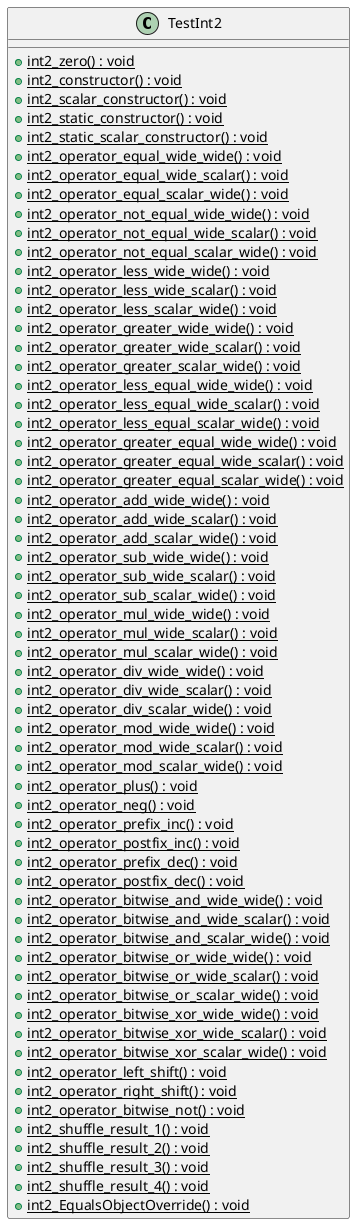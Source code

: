 @startuml
class TestInt2 {
    + {static} int2_zero() : void
    + {static} int2_constructor() : void
    + {static} int2_scalar_constructor() : void
    + {static} int2_static_constructor() : void
    + {static} int2_static_scalar_constructor() : void
    + {static} int2_operator_equal_wide_wide() : void
    + {static} int2_operator_equal_wide_scalar() : void
    + {static} int2_operator_equal_scalar_wide() : void
    + {static} int2_operator_not_equal_wide_wide() : void
    + {static} int2_operator_not_equal_wide_scalar() : void
    + {static} int2_operator_not_equal_scalar_wide() : void
    + {static} int2_operator_less_wide_wide() : void
    + {static} int2_operator_less_wide_scalar() : void
    + {static} int2_operator_less_scalar_wide() : void
    + {static} int2_operator_greater_wide_wide() : void
    + {static} int2_operator_greater_wide_scalar() : void
    + {static} int2_operator_greater_scalar_wide() : void
    + {static} int2_operator_less_equal_wide_wide() : void
    + {static} int2_operator_less_equal_wide_scalar() : void
    + {static} int2_operator_less_equal_scalar_wide() : void
    + {static} int2_operator_greater_equal_wide_wide() : void
    + {static} int2_operator_greater_equal_wide_scalar() : void
    + {static} int2_operator_greater_equal_scalar_wide() : void
    + {static} int2_operator_add_wide_wide() : void
    + {static} int2_operator_add_wide_scalar() : void
    + {static} int2_operator_add_scalar_wide() : void
    + {static} int2_operator_sub_wide_wide() : void
    + {static} int2_operator_sub_wide_scalar() : void
    + {static} int2_operator_sub_scalar_wide() : void
    + {static} int2_operator_mul_wide_wide() : void
    + {static} int2_operator_mul_wide_scalar() : void
    + {static} int2_operator_mul_scalar_wide() : void
    + {static} int2_operator_div_wide_wide() : void
    + {static} int2_operator_div_wide_scalar() : void
    + {static} int2_operator_div_scalar_wide() : void
    + {static} int2_operator_mod_wide_wide() : void
    + {static} int2_operator_mod_wide_scalar() : void
    + {static} int2_operator_mod_scalar_wide() : void
    + {static} int2_operator_plus() : void
    + {static} int2_operator_neg() : void
    + {static} int2_operator_prefix_inc() : void
    + {static} int2_operator_postfix_inc() : void
    + {static} int2_operator_prefix_dec() : void
    + {static} int2_operator_postfix_dec() : void
    + {static} int2_operator_bitwise_and_wide_wide() : void
    + {static} int2_operator_bitwise_and_wide_scalar() : void
    + {static} int2_operator_bitwise_and_scalar_wide() : void
    + {static} int2_operator_bitwise_or_wide_wide() : void
    + {static} int2_operator_bitwise_or_wide_scalar() : void
    + {static} int2_operator_bitwise_or_scalar_wide() : void
    + {static} int2_operator_bitwise_xor_wide_wide() : void
    + {static} int2_operator_bitwise_xor_wide_scalar() : void
    + {static} int2_operator_bitwise_xor_scalar_wide() : void
    + {static} int2_operator_left_shift() : void
    + {static} int2_operator_right_shift() : void
    + {static} int2_operator_bitwise_not() : void
    + {static} int2_shuffle_result_1() : void
    + {static} int2_shuffle_result_2() : void
    + {static} int2_shuffle_result_3() : void
    + {static} int2_shuffle_result_4() : void
    + {static} int2_EqualsObjectOverride() : void
}
@enduml
